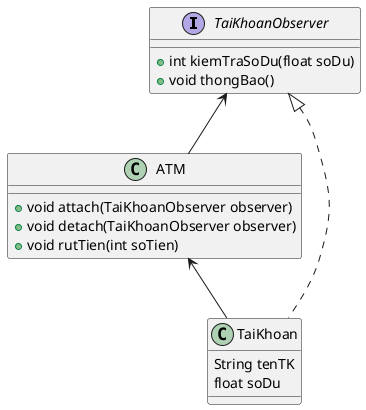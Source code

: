 @startuml
'https://plantuml.com/sequence-diagram

interface TaiKhoanObserver{
    + int kiemTraSoDu(float soDu)
    + void thongBao()
}

TaiKhoanObserver <-- ATM
ATM <-- TaiKhoan
TaiKhoanObserver <|.. TaiKhoan

class TaiKhoan{
    String tenTK
    float soDu
}

class ATM{
    + void attach(TaiKhoanObserver observer)
    + void detach(TaiKhoanObserver observer)
    + void rutTien(int soTien)
}


@enduml